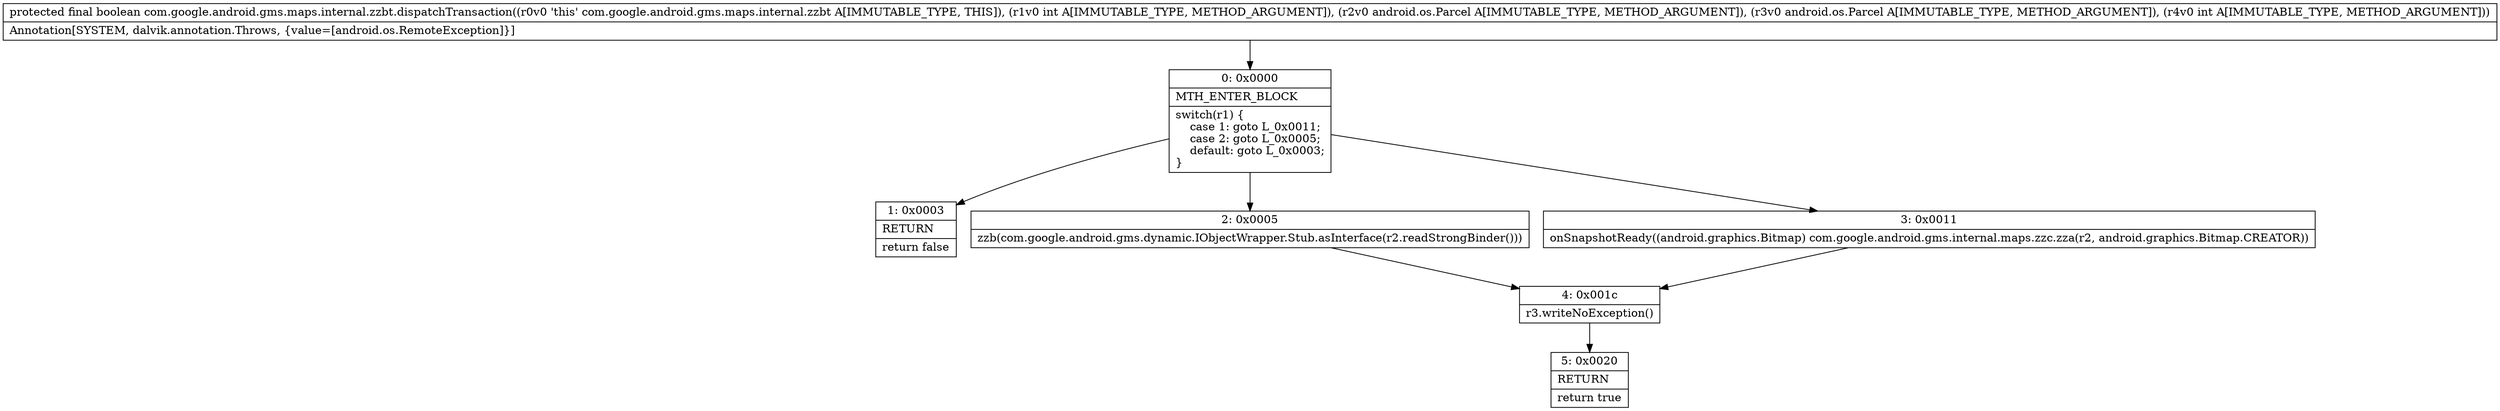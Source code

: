 digraph "CFG forcom.google.android.gms.maps.internal.zzbt.dispatchTransaction(ILandroid\/os\/Parcel;Landroid\/os\/Parcel;I)Z" {
Node_0 [shape=record,label="{0\:\ 0x0000|MTH_ENTER_BLOCK\l|switch(r1) \{\l    case 1: goto L_0x0011;\l    case 2: goto L_0x0005;\l    default: goto L_0x0003;\l\}\l}"];
Node_1 [shape=record,label="{1\:\ 0x0003|RETURN\l|return false\l}"];
Node_2 [shape=record,label="{2\:\ 0x0005|zzb(com.google.android.gms.dynamic.IObjectWrapper.Stub.asInterface(r2.readStrongBinder()))\l}"];
Node_3 [shape=record,label="{3\:\ 0x0011|onSnapshotReady((android.graphics.Bitmap) com.google.android.gms.internal.maps.zzc.zza(r2, android.graphics.Bitmap.CREATOR))\l}"];
Node_4 [shape=record,label="{4\:\ 0x001c|r3.writeNoException()\l}"];
Node_5 [shape=record,label="{5\:\ 0x0020|RETURN\l|return true\l}"];
MethodNode[shape=record,label="{protected final boolean com.google.android.gms.maps.internal.zzbt.dispatchTransaction((r0v0 'this' com.google.android.gms.maps.internal.zzbt A[IMMUTABLE_TYPE, THIS]), (r1v0 int A[IMMUTABLE_TYPE, METHOD_ARGUMENT]), (r2v0 android.os.Parcel A[IMMUTABLE_TYPE, METHOD_ARGUMENT]), (r3v0 android.os.Parcel A[IMMUTABLE_TYPE, METHOD_ARGUMENT]), (r4v0 int A[IMMUTABLE_TYPE, METHOD_ARGUMENT]))  | Annotation[SYSTEM, dalvik.annotation.Throws, \{value=[android.os.RemoteException]\}]\l}"];
MethodNode -> Node_0;
Node_0 -> Node_1;
Node_0 -> Node_2;
Node_0 -> Node_3;
Node_2 -> Node_4;
Node_3 -> Node_4;
Node_4 -> Node_5;
}

